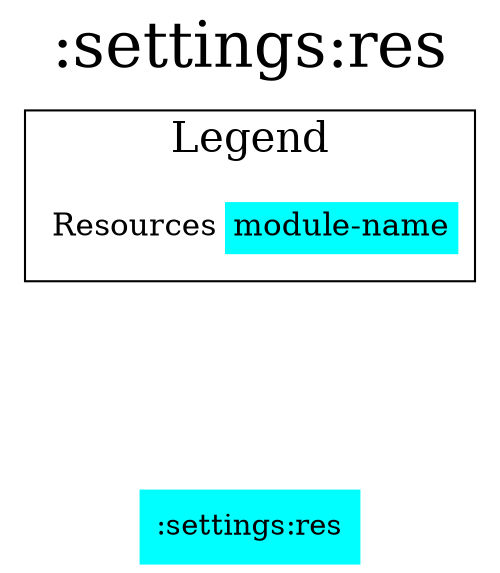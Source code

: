 digraph {
edge ["dir"="forward"]
graph ["dpi"="100","label"=":settings:res","labelloc"="t","fontsize"="30","ranksep"="1.5","rankdir"="TB"]
node ["style"="filled"]
":settings:res" ["shape"="none","fillcolor"="#00FFFF"]
{
edge ["dir"="none"]
graph ["rank"="same"]
":settings:res"
}
subgraph "cluster_legend" {
edge ["dir"="none"]
graph ["label"="Legend","fontsize"="20"]
"Legend" ["style"="filled","fillcolor"="#FFFFFF","shape"="none","margin"="0","fontsize"="15","label"=<
<TABLE BORDER="0" CELLBORDER="0" CELLSPACING="0" CELLPADDING="4">
<TR><TD>Resources</TD><TD BGCOLOR="#00FFFF">module-name</TD></TR>
</TABLE>
>]
} -> ":settings:res" ["style"="invis"]
}
